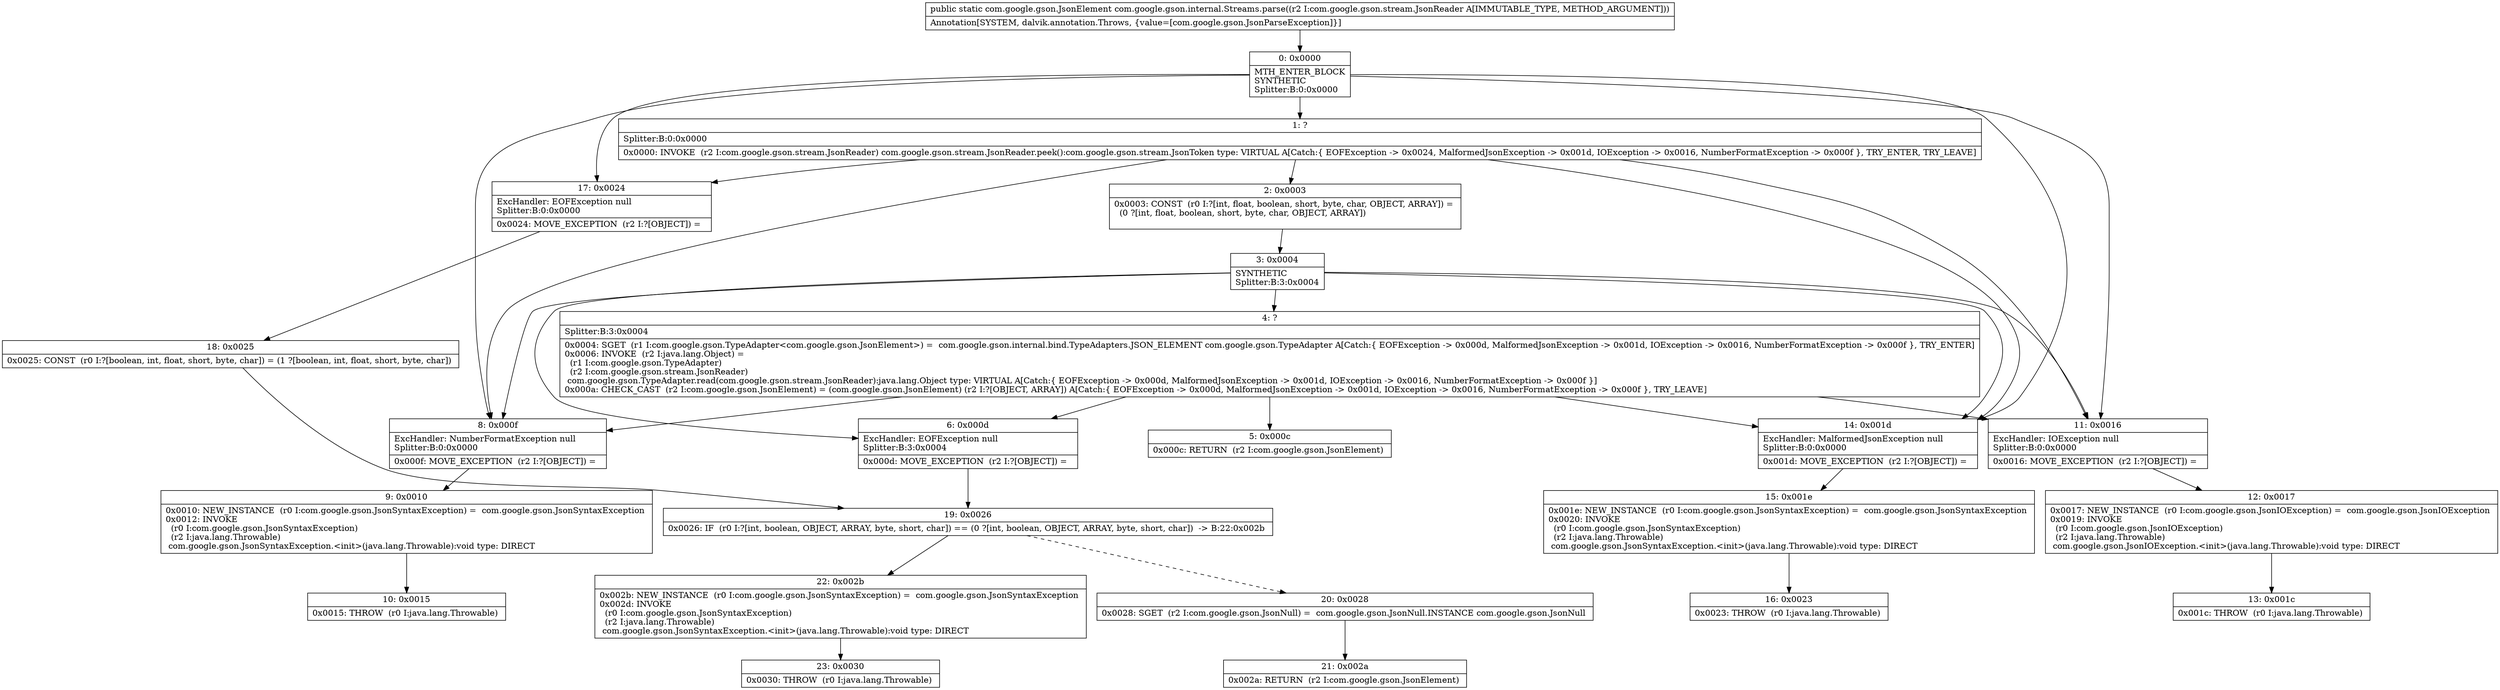 digraph "CFG forcom.google.gson.internal.Streams.parse(Lcom\/google\/gson\/stream\/JsonReader;)Lcom\/google\/gson\/JsonElement;" {
Node_0 [shape=record,label="{0\:\ 0x0000|MTH_ENTER_BLOCK\lSYNTHETIC\lSplitter:B:0:0x0000\l}"];
Node_1 [shape=record,label="{1\:\ ?|Splitter:B:0:0x0000\l|0x0000: INVOKE  (r2 I:com.google.gson.stream.JsonReader) com.google.gson.stream.JsonReader.peek():com.google.gson.stream.JsonToken type: VIRTUAL A[Catch:\{ EOFException \-\> 0x0024, MalformedJsonException \-\> 0x001d, IOException \-\> 0x0016, NumberFormatException \-\> 0x000f \}, TRY_ENTER, TRY_LEAVE]\l}"];
Node_2 [shape=record,label="{2\:\ 0x0003|0x0003: CONST  (r0 I:?[int, float, boolean, short, byte, char, OBJECT, ARRAY]) = \l  (0 ?[int, float, boolean, short, byte, char, OBJECT, ARRAY])\l \l}"];
Node_3 [shape=record,label="{3\:\ 0x0004|SYNTHETIC\lSplitter:B:3:0x0004\l}"];
Node_4 [shape=record,label="{4\:\ ?|Splitter:B:3:0x0004\l|0x0004: SGET  (r1 I:com.google.gson.TypeAdapter\<com.google.gson.JsonElement\>) =  com.google.gson.internal.bind.TypeAdapters.JSON_ELEMENT com.google.gson.TypeAdapter A[Catch:\{ EOFException \-\> 0x000d, MalformedJsonException \-\> 0x001d, IOException \-\> 0x0016, NumberFormatException \-\> 0x000f \}, TRY_ENTER]\l0x0006: INVOKE  (r2 I:java.lang.Object) = \l  (r1 I:com.google.gson.TypeAdapter)\l  (r2 I:com.google.gson.stream.JsonReader)\l com.google.gson.TypeAdapter.read(com.google.gson.stream.JsonReader):java.lang.Object type: VIRTUAL A[Catch:\{ EOFException \-\> 0x000d, MalformedJsonException \-\> 0x001d, IOException \-\> 0x0016, NumberFormatException \-\> 0x000f \}]\l0x000a: CHECK_CAST  (r2 I:com.google.gson.JsonElement) = (com.google.gson.JsonElement) (r2 I:?[OBJECT, ARRAY]) A[Catch:\{ EOFException \-\> 0x000d, MalformedJsonException \-\> 0x001d, IOException \-\> 0x0016, NumberFormatException \-\> 0x000f \}, TRY_LEAVE]\l}"];
Node_5 [shape=record,label="{5\:\ 0x000c|0x000c: RETURN  (r2 I:com.google.gson.JsonElement) \l}"];
Node_6 [shape=record,label="{6\:\ 0x000d|ExcHandler: EOFException null\lSplitter:B:3:0x0004\l|0x000d: MOVE_EXCEPTION  (r2 I:?[OBJECT]) =  \l}"];
Node_8 [shape=record,label="{8\:\ 0x000f|ExcHandler: NumberFormatException null\lSplitter:B:0:0x0000\l|0x000f: MOVE_EXCEPTION  (r2 I:?[OBJECT]) =  \l}"];
Node_9 [shape=record,label="{9\:\ 0x0010|0x0010: NEW_INSTANCE  (r0 I:com.google.gson.JsonSyntaxException) =  com.google.gson.JsonSyntaxException \l0x0012: INVOKE  \l  (r0 I:com.google.gson.JsonSyntaxException)\l  (r2 I:java.lang.Throwable)\l com.google.gson.JsonSyntaxException.\<init\>(java.lang.Throwable):void type: DIRECT \l}"];
Node_10 [shape=record,label="{10\:\ 0x0015|0x0015: THROW  (r0 I:java.lang.Throwable) \l}"];
Node_11 [shape=record,label="{11\:\ 0x0016|ExcHandler: IOException null\lSplitter:B:0:0x0000\l|0x0016: MOVE_EXCEPTION  (r2 I:?[OBJECT]) =  \l}"];
Node_12 [shape=record,label="{12\:\ 0x0017|0x0017: NEW_INSTANCE  (r0 I:com.google.gson.JsonIOException) =  com.google.gson.JsonIOException \l0x0019: INVOKE  \l  (r0 I:com.google.gson.JsonIOException)\l  (r2 I:java.lang.Throwable)\l com.google.gson.JsonIOException.\<init\>(java.lang.Throwable):void type: DIRECT \l}"];
Node_13 [shape=record,label="{13\:\ 0x001c|0x001c: THROW  (r0 I:java.lang.Throwable) \l}"];
Node_14 [shape=record,label="{14\:\ 0x001d|ExcHandler: MalformedJsonException null\lSplitter:B:0:0x0000\l|0x001d: MOVE_EXCEPTION  (r2 I:?[OBJECT]) =  \l}"];
Node_15 [shape=record,label="{15\:\ 0x001e|0x001e: NEW_INSTANCE  (r0 I:com.google.gson.JsonSyntaxException) =  com.google.gson.JsonSyntaxException \l0x0020: INVOKE  \l  (r0 I:com.google.gson.JsonSyntaxException)\l  (r2 I:java.lang.Throwable)\l com.google.gson.JsonSyntaxException.\<init\>(java.lang.Throwable):void type: DIRECT \l}"];
Node_16 [shape=record,label="{16\:\ 0x0023|0x0023: THROW  (r0 I:java.lang.Throwable) \l}"];
Node_17 [shape=record,label="{17\:\ 0x0024|ExcHandler: EOFException null\lSplitter:B:0:0x0000\l|0x0024: MOVE_EXCEPTION  (r2 I:?[OBJECT]) =  \l}"];
Node_18 [shape=record,label="{18\:\ 0x0025|0x0025: CONST  (r0 I:?[boolean, int, float, short, byte, char]) = (1 ?[boolean, int, float, short, byte, char]) \l}"];
Node_19 [shape=record,label="{19\:\ 0x0026|0x0026: IF  (r0 I:?[int, boolean, OBJECT, ARRAY, byte, short, char]) == (0 ?[int, boolean, OBJECT, ARRAY, byte, short, char])  \-\> B:22:0x002b \l}"];
Node_20 [shape=record,label="{20\:\ 0x0028|0x0028: SGET  (r2 I:com.google.gson.JsonNull) =  com.google.gson.JsonNull.INSTANCE com.google.gson.JsonNull \l}"];
Node_21 [shape=record,label="{21\:\ 0x002a|0x002a: RETURN  (r2 I:com.google.gson.JsonElement) \l}"];
Node_22 [shape=record,label="{22\:\ 0x002b|0x002b: NEW_INSTANCE  (r0 I:com.google.gson.JsonSyntaxException) =  com.google.gson.JsonSyntaxException \l0x002d: INVOKE  \l  (r0 I:com.google.gson.JsonSyntaxException)\l  (r2 I:java.lang.Throwable)\l com.google.gson.JsonSyntaxException.\<init\>(java.lang.Throwable):void type: DIRECT \l}"];
Node_23 [shape=record,label="{23\:\ 0x0030|0x0030: THROW  (r0 I:java.lang.Throwable) \l}"];
MethodNode[shape=record,label="{public static com.google.gson.JsonElement com.google.gson.internal.Streams.parse((r2 I:com.google.gson.stream.JsonReader A[IMMUTABLE_TYPE, METHOD_ARGUMENT]))  | Annotation[SYSTEM, dalvik.annotation.Throws, \{value=[com.google.gson.JsonParseException]\}]\l}"];
MethodNode -> Node_0;
Node_0 -> Node_1;
Node_0 -> Node_17;
Node_0 -> Node_14;
Node_0 -> Node_11;
Node_0 -> Node_8;
Node_1 -> Node_2;
Node_1 -> Node_17;
Node_1 -> Node_14;
Node_1 -> Node_11;
Node_1 -> Node_8;
Node_2 -> Node_3;
Node_3 -> Node_4;
Node_3 -> Node_6;
Node_3 -> Node_14;
Node_3 -> Node_11;
Node_3 -> Node_8;
Node_4 -> Node_5;
Node_4 -> Node_6;
Node_4 -> Node_14;
Node_4 -> Node_11;
Node_4 -> Node_8;
Node_6 -> Node_19;
Node_8 -> Node_9;
Node_9 -> Node_10;
Node_11 -> Node_12;
Node_12 -> Node_13;
Node_14 -> Node_15;
Node_15 -> Node_16;
Node_17 -> Node_18;
Node_18 -> Node_19;
Node_19 -> Node_20[style=dashed];
Node_19 -> Node_22;
Node_20 -> Node_21;
Node_22 -> Node_23;
}


